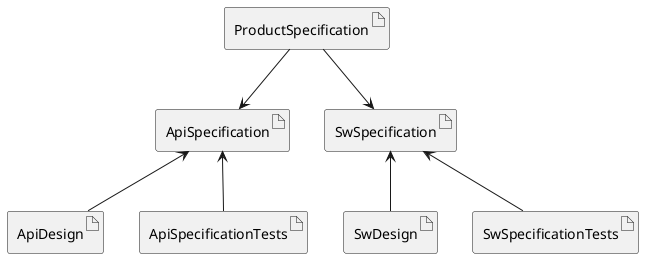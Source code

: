 @startuml

artifact ProductSpecification
artifact ApiSpecification
artifact SwSpecification
artifact SwDesign
artifact ApiDesign
artifact SwSpecificationTests
artifact ApiSpecificationTests

ProductSpecification -d-> ApiSpecification
ProductSpecification -d-> SwSpecification
SwSpecification <-- SwDesign
SwSpecification <-- SwSpecificationTests
ApiSpecification <-- ApiDesign
ApiSpecification <-- ApiSpecificationTests

@enduml
